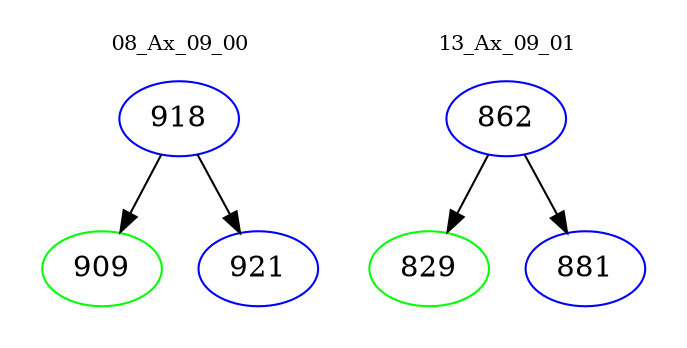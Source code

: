 digraph{
subgraph cluster_0 {
color = white
label = "08_Ax_09_00";
fontsize=10;
T0_918 [label="918", color="blue"]
T0_918 -> T0_909 [color="black"]
T0_909 [label="909", color="green"]
T0_918 -> T0_921 [color="black"]
T0_921 [label="921", color="blue"]
}
subgraph cluster_1 {
color = white
label = "13_Ax_09_01";
fontsize=10;
T1_862 [label="862", color="blue"]
T1_862 -> T1_829 [color="black"]
T1_829 [label="829", color="green"]
T1_862 -> T1_881 [color="black"]
T1_881 [label="881", color="blue"]
}
}

